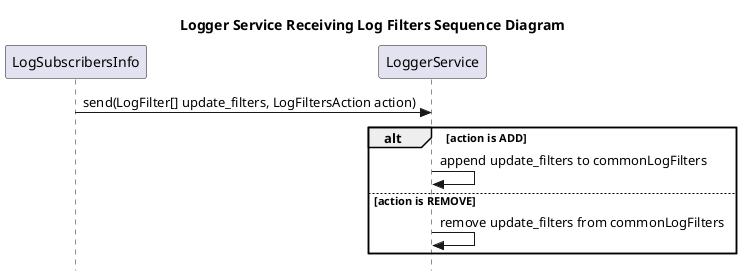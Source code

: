 @startuml LoggerService Sequence

skinparam Style strictuml
hide empty description
title Logger Service Receiving Log Filters Sequence Diagram

participant LogSubscribersInfo as logsubinfo
participant LoggerService as logservice

logsubinfo -> logservice : send(LogFilter[] update_filters, LogFiltersAction action)

alt action is ADD

    logservice -> logservice : append update_filters to commonLogFilters

else action is REMOVE

    logservice -> logservice : remove update_filters from commonLogFilters

end

@enduml
